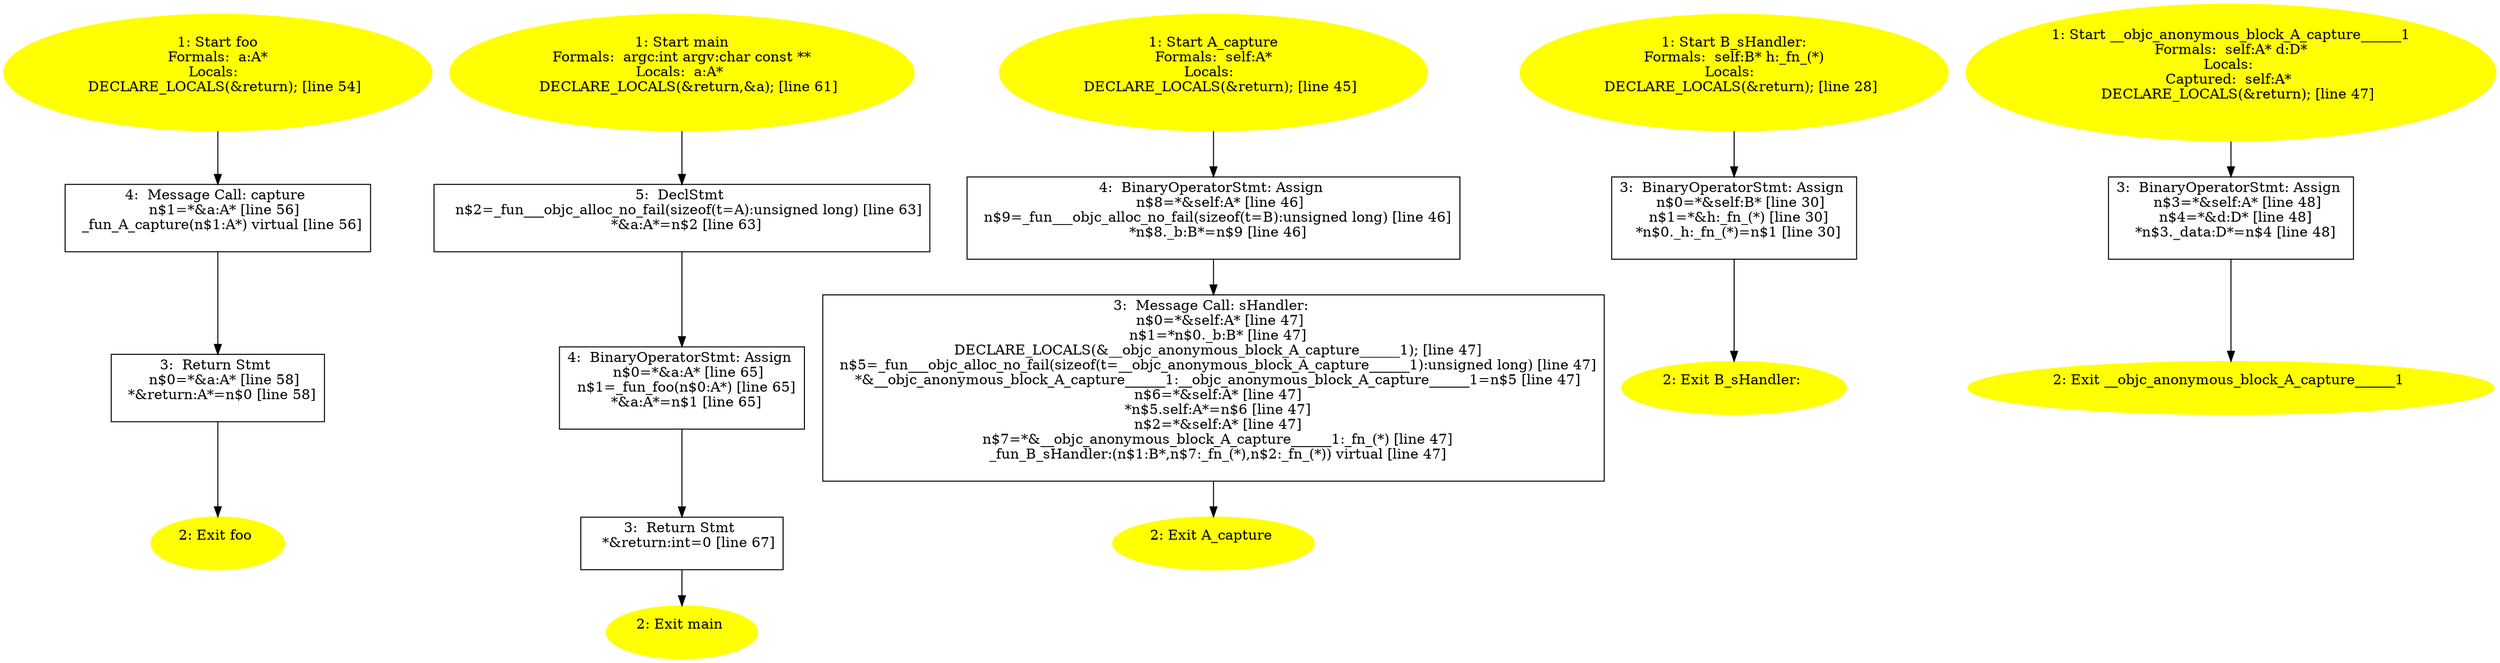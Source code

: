 /* @generated */
digraph iCFG {
"foo.acbd18db4cc2f85cedef654fccc4a4d8_1" [label="1: Start foo\nFormals:  a:A*\nLocals:  \n   DECLARE_LOCALS(&return); [line 54]\n " color=yellow style=filled]
	

	 "foo.acbd18db4cc2f85cedef654fccc4a4d8_1" -> "foo.acbd18db4cc2f85cedef654fccc4a4d8_4" ;
"foo.acbd18db4cc2f85cedef654fccc4a4d8_2" [label="2: Exit foo \n  " color=yellow style=filled]
	

"foo.acbd18db4cc2f85cedef654fccc4a4d8_3" [label="3:  Return Stmt \n   n$0=*&a:A* [line 58]\n  *&return:A*=n$0 [line 58]\n " shape="box"]
	

	 "foo.acbd18db4cc2f85cedef654fccc4a4d8_3" -> "foo.acbd18db4cc2f85cedef654fccc4a4d8_2" ;
"foo.acbd18db4cc2f85cedef654fccc4a4d8_4" [label="4:  Message Call: capture \n   n$1=*&a:A* [line 56]\n  _fun_A_capture(n$1:A*) virtual [line 56]\n " shape="box"]
	

	 "foo.acbd18db4cc2f85cedef654fccc4a4d8_4" -> "foo.acbd18db4cc2f85cedef654fccc4a4d8_3" ;
"main.fad58de7366495db4650cfefac2fcd61_1" [label="1: Start main\nFormals:  argc:int argv:char const **\nLocals:  a:A* \n   DECLARE_LOCALS(&return,&a); [line 61]\n " color=yellow style=filled]
	

	 "main.fad58de7366495db4650cfefac2fcd61_1" -> "main.fad58de7366495db4650cfefac2fcd61_5" ;
"main.fad58de7366495db4650cfefac2fcd61_2" [label="2: Exit main \n  " color=yellow style=filled]
	

"main.fad58de7366495db4650cfefac2fcd61_3" [label="3:  Return Stmt \n   *&return:int=0 [line 67]\n " shape="box"]
	

	 "main.fad58de7366495db4650cfefac2fcd61_3" -> "main.fad58de7366495db4650cfefac2fcd61_2" ;
"main.fad58de7366495db4650cfefac2fcd61_4" [label="4:  BinaryOperatorStmt: Assign \n   n$0=*&a:A* [line 65]\n  n$1=_fun_foo(n$0:A*) [line 65]\n  *&a:A*=n$1 [line 65]\n " shape="box"]
	

	 "main.fad58de7366495db4650cfefac2fcd61_4" -> "main.fad58de7366495db4650cfefac2fcd61_3" ;
"main.fad58de7366495db4650cfefac2fcd61_5" [label="5:  DeclStmt \n   n$2=_fun___objc_alloc_no_fail(sizeof(t=A):unsigned long) [line 63]\n  *&a:A*=n$2 [line 63]\n " shape="box"]
	

	 "main.fad58de7366495db4650cfefac2fcd61_5" -> "main.fad58de7366495db4650cfefac2fcd61_4" ;
"capture#A#instance.d411336575e4bf632a1828f5f5979726_1" [label="1: Start A_capture\nFormals:  self:A*\nLocals:  \n   DECLARE_LOCALS(&return); [line 45]\n " color=yellow style=filled]
	

	 "capture#A#instance.d411336575e4bf632a1828f5f5979726_1" -> "capture#A#instance.d411336575e4bf632a1828f5f5979726_4" ;
"capture#A#instance.d411336575e4bf632a1828f5f5979726_2" [label="2: Exit A_capture \n  " color=yellow style=filled]
	

"capture#A#instance.d411336575e4bf632a1828f5f5979726_3" [label="3:  Message Call: sHandler: \n   n$0=*&self:A* [line 47]\n  n$1=*n$0._b:B* [line 47]\n  DECLARE_LOCALS(&__objc_anonymous_block_A_capture______1); [line 47]\n  n$5=_fun___objc_alloc_no_fail(sizeof(t=__objc_anonymous_block_A_capture______1):unsigned long) [line 47]\n  *&__objc_anonymous_block_A_capture______1:__objc_anonymous_block_A_capture______1=n$5 [line 47]\n  n$6=*&self:A* [line 47]\n  *n$5.self:A*=n$6 [line 47]\n  n$2=*&self:A* [line 47]\n  n$7=*&__objc_anonymous_block_A_capture______1:_fn_(*) [line 47]\n  _fun_B_sHandler:(n$1:B*,n$7:_fn_(*),n$2:_fn_(*)) virtual [line 47]\n " shape="box"]
	

	 "capture#A#instance.d411336575e4bf632a1828f5f5979726_3" -> "capture#A#instance.d411336575e4bf632a1828f5f5979726_2" ;
"capture#A#instance.d411336575e4bf632a1828f5f5979726_4" [label="4:  BinaryOperatorStmt: Assign \n   n$8=*&self:A* [line 46]\n  n$9=_fun___objc_alloc_no_fail(sizeof(t=B):unsigned long) [line 46]\n  *n$8._b:B*=n$9 [line 46]\n " shape="box"]
	

	 "capture#A#instance.d411336575e4bf632a1828f5f5979726_4" -> "capture#A#instance.d411336575e4bf632a1828f5f5979726_3" ;
"sHandler:#B#instance.590685250eb38eaab242405cd45c572b_1" [label="1: Start B_sHandler:\nFormals:  self:B* h:_fn_(*)\nLocals:  \n   DECLARE_LOCALS(&return); [line 28]\n " color=yellow style=filled]
	

	 "sHandler:#B#instance.590685250eb38eaab242405cd45c572b_1" -> "sHandler:#B#instance.590685250eb38eaab242405cd45c572b_3" ;
"sHandler:#B#instance.590685250eb38eaab242405cd45c572b_2" [label="2: Exit B_sHandler: \n  " color=yellow style=filled]
	

"sHandler:#B#instance.590685250eb38eaab242405cd45c572b_3" [label="3:  BinaryOperatorStmt: Assign \n   n$0=*&self:B* [line 30]\n  n$1=*&h:_fn_(*) [line 30]\n  *n$0._h:_fn_(*)=n$1 [line 30]\n " shape="box"]
	

	 "sHandler:#B#instance.590685250eb38eaab242405cd45c572b_3" -> "sHandler:#B#instance.590685250eb38eaab242405cd45c572b_2" ;
"__objc_anonymous_block_A_capture______1.d90c81461d9f2b21a67db8a7dea413da_1" [label="1: Start __objc_anonymous_block_A_capture______1\nFormals:  self:A* d:D*\nLocals: \nCaptured:  self:A* \n   DECLARE_LOCALS(&return); [line 47]\n " color=yellow style=filled]
	

	 "__objc_anonymous_block_A_capture______1.d90c81461d9f2b21a67db8a7dea413da_1" -> "__objc_anonymous_block_A_capture______1.d90c81461d9f2b21a67db8a7dea413da_3" ;
"__objc_anonymous_block_A_capture______1.d90c81461d9f2b21a67db8a7dea413da_2" [label="2: Exit __objc_anonymous_block_A_capture______1 \n  " color=yellow style=filled]
	

"__objc_anonymous_block_A_capture______1.d90c81461d9f2b21a67db8a7dea413da_3" [label="3:  BinaryOperatorStmt: Assign \n   n$3=*&self:A* [line 48]\n  n$4=*&d:D* [line 48]\n  *n$3._data:D*=n$4 [line 48]\n " shape="box"]
	

	 "__objc_anonymous_block_A_capture______1.d90c81461d9f2b21a67db8a7dea413da_3" -> "__objc_anonymous_block_A_capture______1.d90c81461d9f2b21a67db8a7dea413da_2" ;
}
